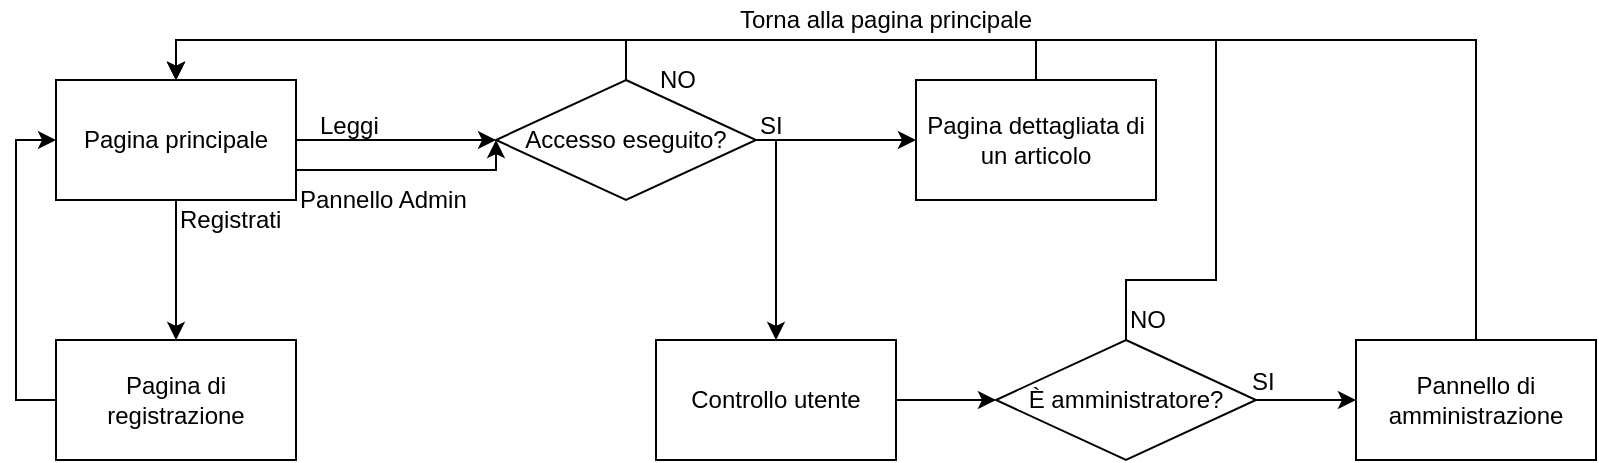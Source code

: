 <mxfile version="11.2.8" type="device" pages="1"><diagram id="92kCWHzIg3Clc45oHme1" name="Page-1"><mxGraphModel dx="1186" dy="591" grid="1" gridSize="10" guides="1" tooltips="1" connect="1" arrows="1" fold="1" page="1" pageScale="1" pageWidth="827" pageHeight="1169" math="0" shadow="0"><root><mxCell id="0"/><mxCell id="1" parent="0"/><mxCell id="mx_4e1B4SgsvVJqsVWtb-6" style="edgeStyle=orthogonalEdgeStyle;rounded=0;orthogonalLoop=1;jettySize=auto;html=1;exitX=0.5;exitY=1;exitDx=0;exitDy=0;entryX=0.5;entryY=0;entryDx=0;entryDy=0;" edge="1" parent="1" source="mx_4e1B4SgsvVJqsVWtb-1" target="mx_4e1B4SgsvVJqsVWtb-2"><mxGeometry relative="1" as="geometry"/></mxCell><mxCell id="mx_4e1B4SgsvVJqsVWtb-12" style="edgeStyle=orthogonalEdgeStyle;rounded=0;orthogonalLoop=1;jettySize=auto;html=1;exitX=1;exitY=0.5;exitDx=0;exitDy=0;entryX=0;entryY=0.5;entryDx=0;entryDy=0;" edge="1" parent="1" source="mx_4e1B4SgsvVJqsVWtb-1" target="mx_4e1B4SgsvVJqsVWtb-11"><mxGeometry relative="1" as="geometry"/></mxCell><mxCell id="mx_4e1B4SgsvVJqsVWtb-20" style="edgeStyle=orthogonalEdgeStyle;rounded=0;orthogonalLoop=1;jettySize=auto;html=1;exitX=1;exitY=0.75;exitDx=0;exitDy=0;entryX=0;entryY=0.5;entryDx=0;entryDy=0;" edge="1" parent="1" source="mx_4e1B4SgsvVJqsVWtb-1" target="mx_4e1B4SgsvVJqsVWtb-11"><mxGeometry relative="1" as="geometry"><Array as="points"><mxPoint x="250" y="85"/></Array></mxGeometry></mxCell><mxCell id="mx_4e1B4SgsvVJqsVWtb-1" value="Pagina principale" style="rounded=0;whiteSpace=wrap;html=1;" vertex="1" parent="1"><mxGeometry x="30" y="40" width="120" height="60" as="geometry"/></mxCell><mxCell id="mx_4e1B4SgsvVJqsVWtb-10" style="edgeStyle=orthogonalEdgeStyle;rounded=0;orthogonalLoop=1;jettySize=auto;html=1;exitX=0;exitY=0.5;exitDx=0;exitDy=0;entryX=0;entryY=0.5;entryDx=0;entryDy=0;" edge="1" parent="1" source="mx_4e1B4SgsvVJqsVWtb-2" target="mx_4e1B4SgsvVJqsVWtb-1"><mxGeometry relative="1" as="geometry"/></mxCell><mxCell id="mx_4e1B4SgsvVJqsVWtb-2" value="Pagina di registrazione" style="rounded=0;whiteSpace=wrap;html=1;" vertex="1" parent="1"><mxGeometry x="30" y="170" width="120" height="60" as="geometry"/></mxCell><mxCell id="mx_4e1B4SgsvVJqsVWtb-8" style="edgeStyle=orthogonalEdgeStyle;rounded=0;orthogonalLoop=1;jettySize=auto;html=1;exitX=0.5;exitY=0;exitDx=0;exitDy=0;entryX=0.5;entryY=0;entryDx=0;entryDy=0;" edge="1" parent="1" source="mx_4e1B4SgsvVJqsVWtb-3" target="mx_4e1B4SgsvVJqsVWtb-1"><mxGeometry relative="1" as="geometry"/></mxCell><mxCell id="mx_4e1B4SgsvVJqsVWtb-3" value="Pagina dettagliata di un articolo" style="rounded=0;whiteSpace=wrap;html=1;" vertex="1" parent="1"><mxGeometry x="460" y="40" width="120" height="60" as="geometry"/></mxCell><mxCell id="mx_4e1B4SgsvVJqsVWtb-5" value="Leggi" style="text;html=1;resizable=0;points=[];autosize=1;align=left;verticalAlign=top;spacingTop=-4;" vertex="1" parent="1"><mxGeometry x="160" y="53" width="40" height="20" as="geometry"/></mxCell><mxCell id="mx_4e1B4SgsvVJqsVWtb-7" value="Registrati" style="text;html=1;resizable=0;points=[];autosize=1;align=left;verticalAlign=top;spacingTop=-4;" vertex="1" parent="1"><mxGeometry x="90" y="100" width="70" height="20" as="geometry"/></mxCell><mxCell id="mx_4e1B4SgsvVJqsVWtb-9" value="Torna alla pagina principale" style="text;html=1;resizable=0;points=[];autosize=1;align=left;verticalAlign=top;spacingTop=-4;" vertex="1" parent="1"><mxGeometry x="370" width="160" height="20" as="geometry"/></mxCell><mxCell id="mx_4e1B4SgsvVJqsVWtb-13" style="edgeStyle=orthogonalEdgeStyle;rounded=0;orthogonalLoop=1;jettySize=auto;html=1;exitX=1;exitY=0.5;exitDx=0;exitDy=0;entryX=0;entryY=0.5;entryDx=0;entryDy=0;" edge="1" parent="1" source="mx_4e1B4SgsvVJqsVWtb-11" target="mx_4e1B4SgsvVJqsVWtb-3"><mxGeometry relative="1" as="geometry"/></mxCell><mxCell id="mx_4e1B4SgsvVJqsVWtb-15" style="edgeStyle=orthogonalEdgeStyle;rounded=0;orthogonalLoop=1;jettySize=auto;html=1;exitX=0.5;exitY=0;exitDx=0;exitDy=0;entryX=0.5;entryY=0;entryDx=0;entryDy=0;" edge="1" parent="1" source="mx_4e1B4SgsvVJqsVWtb-11" target="mx_4e1B4SgsvVJqsVWtb-1"><mxGeometry relative="1" as="geometry"/></mxCell><mxCell id="mx_4e1B4SgsvVJqsVWtb-25" style="edgeStyle=orthogonalEdgeStyle;rounded=0;orthogonalLoop=1;jettySize=auto;html=1;exitX=1;exitY=0.5;exitDx=0;exitDy=0;entryX=0.5;entryY=0;entryDx=0;entryDy=0;" edge="1" parent="1" source="mx_4e1B4SgsvVJqsVWtb-11" target="mx_4e1B4SgsvVJqsVWtb-24"><mxGeometry relative="1" as="geometry"><Array as="points"><mxPoint x="390" y="70"/></Array></mxGeometry></mxCell><mxCell id="mx_4e1B4SgsvVJqsVWtb-11" value="Accesso eseguito?" style="rhombus;whiteSpace=wrap;html=1;" vertex="1" parent="1"><mxGeometry x="250" y="40" width="130" height="60" as="geometry"/></mxCell><mxCell id="mx_4e1B4SgsvVJqsVWtb-14" value="SI" style="text;html=1;resizable=0;points=[];autosize=1;align=left;verticalAlign=top;spacingTop=-4;" vertex="1" parent="1"><mxGeometry x="380" y="53" width="30" height="20" as="geometry"/></mxCell><mxCell id="mx_4e1B4SgsvVJqsVWtb-16" value="NO" style="text;html=1;resizable=0;points=[];autosize=1;align=left;verticalAlign=top;spacingTop=-4;" vertex="1" parent="1"><mxGeometry x="330" y="30" width="30" height="20" as="geometry"/></mxCell><mxCell id="mx_4e1B4SgsvVJqsVWtb-32" style="edgeStyle=orthogonalEdgeStyle;rounded=0;orthogonalLoop=1;jettySize=auto;html=1;exitX=0.5;exitY=0;exitDx=0;exitDy=0;entryX=0.5;entryY=0;entryDx=0;entryDy=0;" edge="1" parent="1" source="mx_4e1B4SgsvVJqsVWtb-19" target="mx_4e1B4SgsvVJqsVWtb-1"><mxGeometry relative="1" as="geometry"/></mxCell><mxCell id="mx_4e1B4SgsvVJqsVWtb-19" value="Pannello di amministrazione" style="rounded=0;whiteSpace=wrap;html=1;" vertex="1" parent="1"><mxGeometry x="680" y="170" width="120" height="60" as="geometry"/></mxCell><mxCell id="mx_4e1B4SgsvVJqsVWtb-22" value="Pannello Admin" style="text;html=1;resizable=0;points=[];autosize=1;align=left;verticalAlign=top;spacingTop=-4;" vertex="1" parent="1"><mxGeometry x="150" y="90" width="100" height="20" as="geometry"/></mxCell><mxCell id="mx_4e1B4SgsvVJqsVWtb-28" style="edgeStyle=orthogonalEdgeStyle;rounded=0;orthogonalLoop=1;jettySize=auto;html=1;exitX=1;exitY=0.5;exitDx=0;exitDy=0;entryX=0;entryY=0.5;entryDx=0;entryDy=0;" edge="1" parent="1" source="mx_4e1B4SgsvVJqsVWtb-23" target="mx_4e1B4SgsvVJqsVWtb-19"><mxGeometry relative="1" as="geometry"/></mxCell><mxCell id="mx_4e1B4SgsvVJqsVWtb-30" style="edgeStyle=orthogonalEdgeStyle;rounded=0;orthogonalLoop=1;jettySize=auto;html=1;exitX=0.5;exitY=0;exitDx=0;exitDy=0;entryX=0.5;entryY=0;entryDx=0;entryDy=0;" edge="1" parent="1" source="mx_4e1B4SgsvVJqsVWtb-23" target="mx_4e1B4SgsvVJqsVWtb-1"><mxGeometry relative="1" as="geometry"><Array as="points"><mxPoint x="565" y="140"/><mxPoint x="610" y="140"/><mxPoint x="610" y="20"/><mxPoint x="90" y="20"/></Array></mxGeometry></mxCell><mxCell id="mx_4e1B4SgsvVJqsVWtb-23" value="È amministratore?" style="rhombus;whiteSpace=wrap;html=1;" vertex="1" parent="1"><mxGeometry x="500" y="170" width="130" height="60" as="geometry"/></mxCell><mxCell id="mx_4e1B4SgsvVJqsVWtb-27" style="edgeStyle=orthogonalEdgeStyle;rounded=0;orthogonalLoop=1;jettySize=auto;html=1;exitX=1;exitY=0.5;exitDx=0;exitDy=0;entryX=0;entryY=0.5;entryDx=0;entryDy=0;" edge="1" parent="1" source="mx_4e1B4SgsvVJqsVWtb-24" target="mx_4e1B4SgsvVJqsVWtb-23"><mxGeometry relative="1" as="geometry"/></mxCell><mxCell id="mx_4e1B4SgsvVJqsVWtb-24" value="Controllo utente" style="rounded=0;whiteSpace=wrap;html=1;" vertex="1" parent="1"><mxGeometry x="330" y="170" width="120" height="60" as="geometry"/></mxCell><mxCell id="mx_4e1B4SgsvVJqsVWtb-29" value="SI" style="text;html=1;resizable=0;points=[];autosize=1;align=left;verticalAlign=top;spacingTop=-4;" vertex="1" parent="1"><mxGeometry x="626" y="181" width="30" height="20" as="geometry"/></mxCell><mxCell id="mx_4e1B4SgsvVJqsVWtb-31" value="NO" style="text;html=1;resizable=0;points=[];autosize=1;align=left;verticalAlign=top;spacingTop=-4;" vertex="1" parent="1"><mxGeometry x="565" y="150" width="30" height="20" as="geometry"/></mxCell></root></mxGraphModel></diagram></mxfile>
